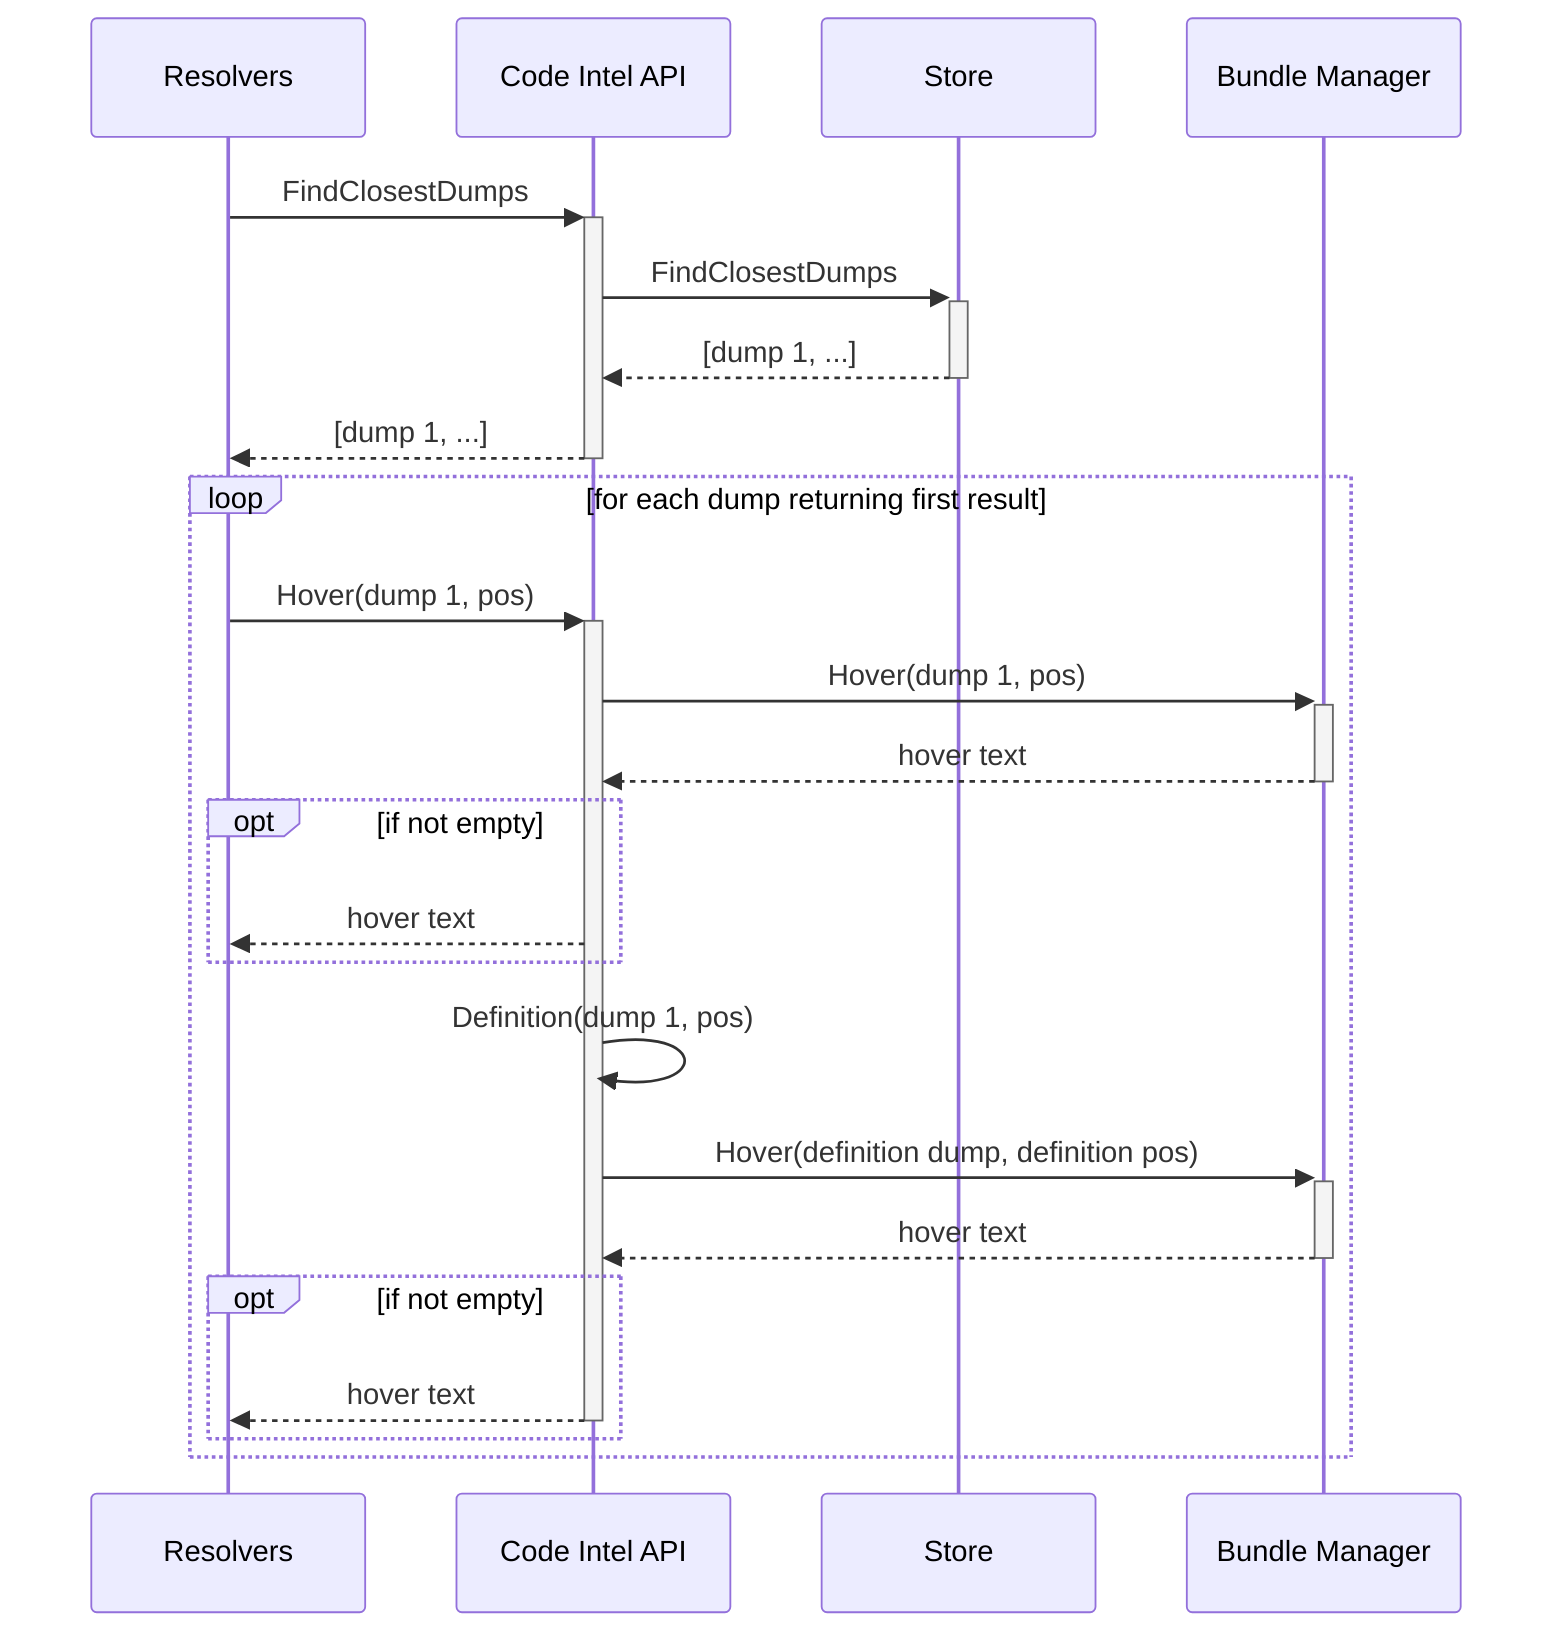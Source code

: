 sequenceDiagram
    Resolvers       ->>+ Code Intel API: FindClosestDumps
    Code Intel API  ->>+ Store: FindClosestDumps
    Store          -->>- Code Intel API: [dump 1, ...]
    Code Intel API -->>- Resolvers: [dump 1, ...]

    loop for each dump returning first result
        Resolvers       ->>+ Code Intel API: Hover(dump 1, pos)
        Code Intel API  ->>+ Bundle Manager: Hover(dump 1, pos)
        Bundle Manager -->>- Code Intel API: hover text
        opt if not empty
            Code Intel API -->> Resolvers: hover text
        end

        Code Intel API  ->>  Code Intel API: Definition(dump 1, pos)
        Code Intel API  ->>+ Bundle Manager: Hover(definition dump, definition pos)
        Bundle Manager -->>- Code Intel API: hover text

        opt if not empty
            Code Intel API -->>- Resolvers: hover text
        end
    end